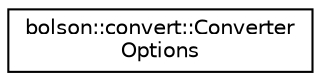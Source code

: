 digraph "Graphical Class Hierarchy"
{
 // LATEX_PDF_SIZE
  edge [fontname="Helvetica",fontsize="10",labelfontname="Helvetica",labelfontsize="10"];
  node [fontname="Helvetica",fontsize="10",shape=record];
  rankdir="LR";
  Node0 [label="bolson::convert::Converter\lOptions",height=0.2,width=0.4,color="black", fillcolor="white", style="filled",URL="$structbolson_1_1convert_1_1_converter_options.html",tooltip="Converter options."];
}
